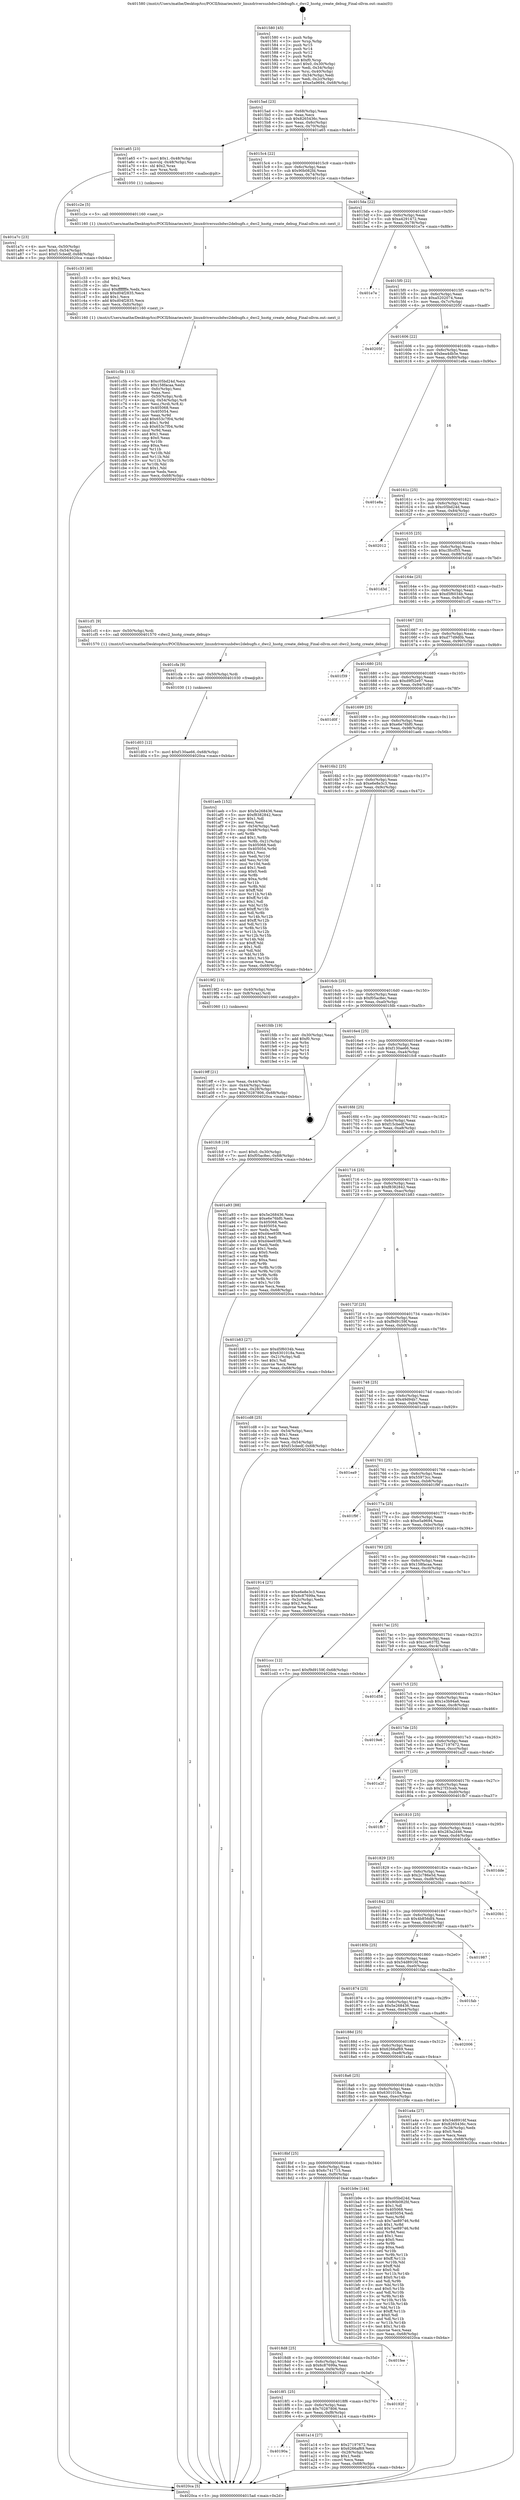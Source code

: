 digraph "0x401580" {
  label = "0x401580 (/mnt/c/Users/mathe/Desktop/tcc/POCII/binaries/extr_linuxdriversusbdwc2debugfs.c_dwc2_hsotg_create_debug_Final-ollvm.out::main(0))"
  labelloc = "t"
  node[shape=record]

  Entry [label="",width=0.3,height=0.3,shape=circle,fillcolor=black,style=filled]
  "0x4015ad" [label="{
     0x4015ad [23]\l
     | [instrs]\l
     &nbsp;&nbsp;0x4015ad \<+3\>: mov -0x68(%rbp),%eax\l
     &nbsp;&nbsp;0x4015b0 \<+2\>: mov %eax,%ecx\l
     &nbsp;&nbsp;0x4015b2 \<+6\>: sub $0x8265436c,%ecx\l
     &nbsp;&nbsp;0x4015b8 \<+3\>: mov %eax,-0x6c(%rbp)\l
     &nbsp;&nbsp;0x4015bb \<+3\>: mov %ecx,-0x70(%rbp)\l
     &nbsp;&nbsp;0x4015be \<+6\>: je 0000000000401a65 \<main+0x4e5\>\l
  }"]
  "0x401a65" [label="{
     0x401a65 [23]\l
     | [instrs]\l
     &nbsp;&nbsp;0x401a65 \<+7\>: movl $0x1,-0x48(%rbp)\l
     &nbsp;&nbsp;0x401a6c \<+4\>: movslq -0x48(%rbp),%rax\l
     &nbsp;&nbsp;0x401a70 \<+4\>: shl $0x2,%rax\l
     &nbsp;&nbsp;0x401a74 \<+3\>: mov %rax,%rdi\l
     &nbsp;&nbsp;0x401a77 \<+5\>: call 0000000000401050 \<malloc@plt\>\l
     | [calls]\l
     &nbsp;&nbsp;0x401050 \{1\} (unknown)\l
  }"]
  "0x4015c4" [label="{
     0x4015c4 [22]\l
     | [instrs]\l
     &nbsp;&nbsp;0x4015c4 \<+5\>: jmp 00000000004015c9 \<main+0x49\>\l
     &nbsp;&nbsp;0x4015c9 \<+3\>: mov -0x6c(%rbp),%eax\l
     &nbsp;&nbsp;0x4015cc \<+5\>: sub $0x90b082fd,%eax\l
     &nbsp;&nbsp;0x4015d1 \<+3\>: mov %eax,-0x74(%rbp)\l
     &nbsp;&nbsp;0x4015d4 \<+6\>: je 0000000000401c2e \<main+0x6ae\>\l
  }"]
  Exit [label="",width=0.3,height=0.3,shape=circle,fillcolor=black,style=filled,peripheries=2]
  "0x401c2e" [label="{
     0x401c2e [5]\l
     | [instrs]\l
     &nbsp;&nbsp;0x401c2e \<+5\>: call 0000000000401160 \<next_i\>\l
     | [calls]\l
     &nbsp;&nbsp;0x401160 \{1\} (/mnt/c/Users/mathe/Desktop/tcc/POCII/binaries/extr_linuxdriversusbdwc2debugfs.c_dwc2_hsotg_create_debug_Final-ollvm.out::next_i)\l
  }"]
  "0x4015da" [label="{
     0x4015da [22]\l
     | [instrs]\l
     &nbsp;&nbsp;0x4015da \<+5\>: jmp 00000000004015df \<main+0x5f\>\l
     &nbsp;&nbsp;0x4015df \<+3\>: mov -0x6c(%rbp),%eax\l
     &nbsp;&nbsp;0x4015e2 \<+5\>: sub $0xa4291472,%eax\l
     &nbsp;&nbsp;0x4015e7 \<+3\>: mov %eax,-0x78(%rbp)\l
     &nbsp;&nbsp;0x4015ea \<+6\>: je 0000000000401e7e \<main+0x8fe\>\l
  }"]
  "0x401d03" [label="{
     0x401d03 [12]\l
     | [instrs]\l
     &nbsp;&nbsp;0x401d03 \<+7\>: movl $0xf130ae66,-0x68(%rbp)\l
     &nbsp;&nbsp;0x401d0a \<+5\>: jmp 00000000004020ca \<main+0xb4a\>\l
  }"]
  "0x401e7e" [label="{
     0x401e7e\l
  }", style=dashed]
  "0x4015f0" [label="{
     0x4015f0 [22]\l
     | [instrs]\l
     &nbsp;&nbsp;0x4015f0 \<+5\>: jmp 00000000004015f5 \<main+0x75\>\l
     &nbsp;&nbsp;0x4015f5 \<+3\>: mov -0x6c(%rbp),%eax\l
     &nbsp;&nbsp;0x4015f8 \<+5\>: sub $0xa5202074,%eax\l
     &nbsp;&nbsp;0x4015fd \<+3\>: mov %eax,-0x7c(%rbp)\l
     &nbsp;&nbsp;0x401600 \<+6\>: je 000000000040205f \<main+0xadf\>\l
  }"]
  "0x401cfa" [label="{
     0x401cfa [9]\l
     | [instrs]\l
     &nbsp;&nbsp;0x401cfa \<+4\>: mov -0x50(%rbp),%rdi\l
     &nbsp;&nbsp;0x401cfe \<+5\>: call 0000000000401030 \<free@plt\>\l
     | [calls]\l
     &nbsp;&nbsp;0x401030 \{1\} (unknown)\l
  }"]
  "0x40205f" [label="{
     0x40205f\l
  }", style=dashed]
  "0x401606" [label="{
     0x401606 [22]\l
     | [instrs]\l
     &nbsp;&nbsp;0x401606 \<+5\>: jmp 000000000040160b \<main+0x8b\>\l
     &nbsp;&nbsp;0x40160b \<+3\>: mov -0x6c(%rbp),%eax\l
     &nbsp;&nbsp;0x40160e \<+5\>: sub $0xbea4db5e,%eax\l
     &nbsp;&nbsp;0x401613 \<+3\>: mov %eax,-0x80(%rbp)\l
     &nbsp;&nbsp;0x401616 \<+6\>: je 0000000000401e8a \<main+0x90a\>\l
  }"]
  "0x401c5b" [label="{
     0x401c5b [113]\l
     | [instrs]\l
     &nbsp;&nbsp;0x401c5b \<+5\>: mov $0xc05bd24d,%ecx\l
     &nbsp;&nbsp;0x401c60 \<+5\>: mov $0x158facaa,%edx\l
     &nbsp;&nbsp;0x401c65 \<+6\>: mov -0xfc(%rbp),%esi\l
     &nbsp;&nbsp;0x401c6b \<+3\>: imul %eax,%esi\l
     &nbsp;&nbsp;0x401c6e \<+4\>: mov -0x50(%rbp),%rdi\l
     &nbsp;&nbsp;0x401c72 \<+4\>: movslq -0x54(%rbp),%r8\l
     &nbsp;&nbsp;0x401c76 \<+4\>: mov %esi,(%rdi,%r8,4)\l
     &nbsp;&nbsp;0x401c7a \<+7\>: mov 0x405068,%eax\l
     &nbsp;&nbsp;0x401c81 \<+7\>: mov 0x405054,%esi\l
     &nbsp;&nbsp;0x401c88 \<+3\>: mov %eax,%r9d\l
     &nbsp;&nbsp;0x401c8b \<+7\>: add $0x653c7f04,%r9d\l
     &nbsp;&nbsp;0x401c92 \<+4\>: sub $0x1,%r9d\l
     &nbsp;&nbsp;0x401c96 \<+7\>: sub $0x653c7f04,%r9d\l
     &nbsp;&nbsp;0x401c9d \<+4\>: imul %r9d,%eax\l
     &nbsp;&nbsp;0x401ca1 \<+3\>: and $0x1,%eax\l
     &nbsp;&nbsp;0x401ca4 \<+3\>: cmp $0x0,%eax\l
     &nbsp;&nbsp;0x401ca7 \<+4\>: sete %r10b\l
     &nbsp;&nbsp;0x401cab \<+3\>: cmp $0xa,%esi\l
     &nbsp;&nbsp;0x401cae \<+4\>: setl %r11b\l
     &nbsp;&nbsp;0x401cb2 \<+3\>: mov %r10b,%bl\l
     &nbsp;&nbsp;0x401cb5 \<+3\>: and %r11b,%bl\l
     &nbsp;&nbsp;0x401cb8 \<+3\>: xor %r11b,%r10b\l
     &nbsp;&nbsp;0x401cbb \<+3\>: or %r10b,%bl\l
     &nbsp;&nbsp;0x401cbe \<+3\>: test $0x1,%bl\l
     &nbsp;&nbsp;0x401cc1 \<+3\>: cmovne %edx,%ecx\l
     &nbsp;&nbsp;0x401cc4 \<+3\>: mov %ecx,-0x68(%rbp)\l
     &nbsp;&nbsp;0x401cc7 \<+5\>: jmp 00000000004020ca \<main+0xb4a\>\l
  }"]
  "0x401e8a" [label="{
     0x401e8a\l
  }", style=dashed]
  "0x40161c" [label="{
     0x40161c [25]\l
     | [instrs]\l
     &nbsp;&nbsp;0x40161c \<+5\>: jmp 0000000000401621 \<main+0xa1\>\l
     &nbsp;&nbsp;0x401621 \<+3\>: mov -0x6c(%rbp),%eax\l
     &nbsp;&nbsp;0x401624 \<+5\>: sub $0xc05bd24d,%eax\l
     &nbsp;&nbsp;0x401629 \<+6\>: mov %eax,-0x84(%rbp)\l
     &nbsp;&nbsp;0x40162f \<+6\>: je 0000000000402012 \<main+0xa92\>\l
  }"]
  "0x401c33" [label="{
     0x401c33 [40]\l
     | [instrs]\l
     &nbsp;&nbsp;0x401c33 \<+5\>: mov $0x2,%ecx\l
     &nbsp;&nbsp;0x401c38 \<+1\>: cltd\l
     &nbsp;&nbsp;0x401c39 \<+2\>: idiv %ecx\l
     &nbsp;&nbsp;0x401c3b \<+6\>: imul $0xfffffffe,%edx,%ecx\l
     &nbsp;&nbsp;0x401c41 \<+6\>: sub $0xd04f2835,%ecx\l
     &nbsp;&nbsp;0x401c47 \<+3\>: add $0x1,%ecx\l
     &nbsp;&nbsp;0x401c4a \<+6\>: add $0xd04f2835,%ecx\l
     &nbsp;&nbsp;0x401c50 \<+6\>: mov %ecx,-0xfc(%rbp)\l
     &nbsp;&nbsp;0x401c56 \<+5\>: call 0000000000401160 \<next_i\>\l
     | [calls]\l
     &nbsp;&nbsp;0x401160 \{1\} (/mnt/c/Users/mathe/Desktop/tcc/POCII/binaries/extr_linuxdriversusbdwc2debugfs.c_dwc2_hsotg_create_debug_Final-ollvm.out::next_i)\l
  }"]
  "0x402012" [label="{
     0x402012\l
  }", style=dashed]
  "0x401635" [label="{
     0x401635 [25]\l
     | [instrs]\l
     &nbsp;&nbsp;0x401635 \<+5\>: jmp 000000000040163a \<main+0xba\>\l
     &nbsp;&nbsp;0x40163a \<+3\>: mov -0x6c(%rbp),%eax\l
     &nbsp;&nbsp;0x40163d \<+5\>: sub $0xc3fccf55,%eax\l
     &nbsp;&nbsp;0x401642 \<+6\>: mov %eax,-0x88(%rbp)\l
     &nbsp;&nbsp;0x401648 \<+6\>: je 0000000000401d3d \<main+0x7bd\>\l
  }"]
  "0x401a7c" [label="{
     0x401a7c [23]\l
     | [instrs]\l
     &nbsp;&nbsp;0x401a7c \<+4\>: mov %rax,-0x50(%rbp)\l
     &nbsp;&nbsp;0x401a80 \<+7\>: movl $0x0,-0x54(%rbp)\l
     &nbsp;&nbsp;0x401a87 \<+7\>: movl $0xf15cbedf,-0x68(%rbp)\l
     &nbsp;&nbsp;0x401a8e \<+5\>: jmp 00000000004020ca \<main+0xb4a\>\l
  }"]
  "0x401d3d" [label="{
     0x401d3d\l
  }", style=dashed]
  "0x40164e" [label="{
     0x40164e [25]\l
     | [instrs]\l
     &nbsp;&nbsp;0x40164e \<+5\>: jmp 0000000000401653 \<main+0xd3\>\l
     &nbsp;&nbsp;0x401653 \<+3\>: mov -0x6c(%rbp),%eax\l
     &nbsp;&nbsp;0x401656 \<+5\>: sub $0xd5f6034b,%eax\l
     &nbsp;&nbsp;0x40165b \<+6\>: mov %eax,-0x8c(%rbp)\l
     &nbsp;&nbsp;0x401661 \<+6\>: je 0000000000401cf1 \<main+0x771\>\l
  }"]
  "0x40190a" [label="{
     0x40190a\l
  }", style=dashed]
  "0x401cf1" [label="{
     0x401cf1 [9]\l
     | [instrs]\l
     &nbsp;&nbsp;0x401cf1 \<+4\>: mov -0x50(%rbp),%rdi\l
     &nbsp;&nbsp;0x401cf5 \<+5\>: call 0000000000401570 \<dwc2_hsotg_create_debug\>\l
     | [calls]\l
     &nbsp;&nbsp;0x401570 \{1\} (/mnt/c/Users/mathe/Desktop/tcc/POCII/binaries/extr_linuxdriversusbdwc2debugfs.c_dwc2_hsotg_create_debug_Final-ollvm.out::dwc2_hsotg_create_debug)\l
  }"]
  "0x401667" [label="{
     0x401667 [25]\l
     | [instrs]\l
     &nbsp;&nbsp;0x401667 \<+5\>: jmp 000000000040166c \<main+0xec\>\l
     &nbsp;&nbsp;0x40166c \<+3\>: mov -0x6c(%rbp),%eax\l
     &nbsp;&nbsp;0x40166f \<+5\>: sub $0xd77d9d0b,%eax\l
     &nbsp;&nbsp;0x401674 \<+6\>: mov %eax,-0x90(%rbp)\l
     &nbsp;&nbsp;0x40167a \<+6\>: je 0000000000401f39 \<main+0x9b9\>\l
  }"]
  "0x401a14" [label="{
     0x401a14 [27]\l
     | [instrs]\l
     &nbsp;&nbsp;0x401a14 \<+5\>: mov $0x27197672,%eax\l
     &nbsp;&nbsp;0x401a19 \<+5\>: mov $0x6266af69,%ecx\l
     &nbsp;&nbsp;0x401a1e \<+3\>: mov -0x28(%rbp),%edx\l
     &nbsp;&nbsp;0x401a21 \<+3\>: cmp $0x1,%edx\l
     &nbsp;&nbsp;0x401a24 \<+3\>: cmovl %ecx,%eax\l
     &nbsp;&nbsp;0x401a27 \<+3\>: mov %eax,-0x68(%rbp)\l
     &nbsp;&nbsp;0x401a2a \<+5\>: jmp 00000000004020ca \<main+0xb4a\>\l
  }"]
  "0x401f39" [label="{
     0x401f39\l
  }", style=dashed]
  "0x401680" [label="{
     0x401680 [25]\l
     | [instrs]\l
     &nbsp;&nbsp;0x401680 \<+5\>: jmp 0000000000401685 \<main+0x105\>\l
     &nbsp;&nbsp;0x401685 \<+3\>: mov -0x6c(%rbp),%eax\l
     &nbsp;&nbsp;0x401688 \<+5\>: sub $0xd9f52e97,%eax\l
     &nbsp;&nbsp;0x40168d \<+6\>: mov %eax,-0x94(%rbp)\l
     &nbsp;&nbsp;0x401693 \<+6\>: je 0000000000401d0f \<main+0x78f\>\l
  }"]
  "0x4018f1" [label="{
     0x4018f1 [25]\l
     | [instrs]\l
     &nbsp;&nbsp;0x4018f1 \<+5\>: jmp 00000000004018f6 \<main+0x376\>\l
     &nbsp;&nbsp;0x4018f6 \<+3\>: mov -0x6c(%rbp),%eax\l
     &nbsp;&nbsp;0x4018f9 \<+5\>: sub $0x70287806,%eax\l
     &nbsp;&nbsp;0x4018fe \<+6\>: mov %eax,-0xf8(%rbp)\l
     &nbsp;&nbsp;0x401904 \<+6\>: je 0000000000401a14 \<main+0x494\>\l
  }"]
  "0x401d0f" [label="{
     0x401d0f\l
  }", style=dashed]
  "0x401699" [label="{
     0x401699 [25]\l
     | [instrs]\l
     &nbsp;&nbsp;0x401699 \<+5\>: jmp 000000000040169e \<main+0x11e\>\l
     &nbsp;&nbsp;0x40169e \<+3\>: mov -0x6c(%rbp),%eax\l
     &nbsp;&nbsp;0x4016a1 \<+5\>: sub $0xe6e76bf0,%eax\l
     &nbsp;&nbsp;0x4016a6 \<+6\>: mov %eax,-0x98(%rbp)\l
     &nbsp;&nbsp;0x4016ac \<+6\>: je 0000000000401aeb \<main+0x56b\>\l
  }"]
  "0x40192f" [label="{
     0x40192f\l
  }", style=dashed]
  "0x401aeb" [label="{
     0x401aeb [152]\l
     | [instrs]\l
     &nbsp;&nbsp;0x401aeb \<+5\>: mov $0x5e268436,%eax\l
     &nbsp;&nbsp;0x401af0 \<+5\>: mov $0xf8382842,%ecx\l
     &nbsp;&nbsp;0x401af5 \<+2\>: mov $0x1,%dl\l
     &nbsp;&nbsp;0x401af7 \<+2\>: xor %esi,%esi\l
     &nbsp;&nbsp;0x401af9 \<+3\>: mov -0x54(%rbp),%edi\l
     &nbsp;&nbsp;0x401afc \<+3\>: cmp -0x48(%rbp),%edi\l
     &nbsp;&nbsp;0x401aff \<+4\>: setl %r8b\l
     &nbsp;&nbsp;0x401b03 \<+4\>: and $0x1,%r8b\l
     &nbsp;&nbsp;0x401b07 \<+4\>: mov %r8b,-0x21(%rbp)\l
     &nbsp;&nbsp;0x401b0b \<+7\>: mov 0x405068,%edi\l
     &nbsp;&nbsp;0x401b12 \<+8\>: mov 0x405054,%r9d\l
     &nbsp;&nbsp;0x401b1a \<+3\>: sub $0x1,%esi\l
     &nbsp;&nbsp;0x401b1d \<+3\>: mov %edi,%r10d\l
     &nbsp;&nbsp;0x401b20 \<+3\>: add %esi,%r10d\l
     &nbsp;&nbsp;0x401b23 \<+4\>: imul %r10d,%edi\l
     &nbsp;&nbsp;0x401b27 \<+3\>: and $0x1,%edi\l
     &nbsp;&nbsp;0x401b2a \<+3\>: cmp $0x0,%edi\l
     &nbsp;&nbsp;0x401b2d \<+4\>: sete %r8b\l
     &nbsp;&nbsp;0x401b31 \<+4\>: cmp $0xa,%r9d\l
     &nbsp;&nbsp;0x401b35 \<+4\>: setl %r11b\l
     &nbsp;&nbsp;0x401b39 \<+3\>: mov %r8b,%bl\l
     &nbsp;&nbsp;0x401b3c \<+3\>: xor $0xff,%bl\l
     &nbsp;&nbsp;0x401b3f \<+3\>: mov %r11b,%r14b\l
     &nbsp;&nbsp;0x401b42 \<+4\>: xor $0xff,%r14b\l
     &nbsp;&nbsp;0x401b46 \<+3\>: xor $0x1,%dl\l
     &nbsp;&nbsp;0x401b49 \<+3\>: mov %bl,%r15b\l
     &nbsp;&nbsp;0x401b4c \<+4\>: and $0xff,%r15b\l
     &nbsp;&nbsp;0x401b50 \<+3\>: and %dl,%r8b\l
     &nbsp;&nbsp;0x401b53 \<+3\>: mov %r14b,%r12b\l
     &nbsp;&nbsp;0x401b56 \<+4\>: and $0xff,%r12b\l
     &nbsp;&nbsp;0x401b5a \<+3\>: and %dl,%r11b\l
     &nbsp;&nbsp;0x401b5d \<+3\>: or %r8b,%r15b\l
     &nbsp;&nbsp;0x401b60 \<+3\>: or %r11b,%r12b\l
     &nbsp;&nbsp;0x401b63 \<+3\>: xor %r12b,%r15b\l
     &nbsp;&nbsp;0x401b66 \<+3\>: or %r14b,%bl\l
     &nbsp;&nbsp;0x401b69 \<+3\>: xor $0xff,%bl\l
     &nbsp;&nbsp;0x401b6c \<+3\>: or $0x1,%dl\l
     &nbsp;&nbsp;0x401b6f \<+2\>: and %dl,%bl\l
     &nbsp;&nbsp;0x401b71 \<+3\>: or %bl,%r15b\l
     &nbsp;&nbsp;0x401b74 \<+4\>: test $0x1,%r15b\l
     &nbsp;&nbsp;0x401b78 \<+3\>: cmovne %ecx,%eax\l
     &nbsp;&nbsp;0x401b7b \<+3\>: mov %eax,-0x68(%rbp)\l
     &nbsp;&nbsp;0x401b7e \<+5\>: jmp 00000000004020ca \<main+0xb4a\>\l
  }"]
  "0x4016b2" [label="{
     0x4016b2 [25]\l
     | [instrs]\l
     &nbsp;&nbsp;0x4016b2 \<+5\>: jmp 00000000004016b7 \<main+0x137\>\l
     &nbsp;&nbsp;0x4016b7 \<+3\>: mov -0x6c(%rbp),%eax\l
     &nbsp;&nbsp;0x4016ba \<+5\>: sub $0xe6e8e3c3,%eax\l
     &nbsp;&nbsp;0x4016bf \<+6\>: mov %eax,-0x9c(%rbp)\l
     &nbsp;&nbsp;0x4016c5 \<+6\>: je 00000000004019f2 \<main+0x472\>\l
  }"]
  "0x4018d8" [label="{
     0x4018d8 [25]\l
     | [instrs]\l
     &nbsp;&nbsp;0x4018d8 \<+5\>: jmp 00000000004018dd \<main+0x35d\>\l
     &nbsp;&nbsp;0x4018dd \<+3\>: mov -0x6c(%rbp),%eax\l
     &nbsp;&nbsp;0x4018e0 \<+5\>: sub $0x6c87699a,%eax\l
     &nbsp;&nbsp;0x4018e5 \<+6\>: mov %eax,-0xf4(%rbp)\l
     &nbsp;&nbsp;0x4018eb \<+6\>: je 000000000040192f \<main+0x3af\>\l
  }"]
  "0x4019f2" [label="{
     0x4019f2 [13]\l
     | [instrs]\l
     &nbsp;&nbsp;0x4019f2 \<+4\>: mov -0x40(%rbp),%rax\l
     &nbsp;&nbsp;0x4019f6 \<+4\>: mov 0x8(%rax),%rdi\l
     &nbsp;&nbsp;0x4019fa \<+5\>: call 0000000000401060 \<atoi@plt\>\l
     | [calls]\l
     &nbsp;&nbsp;0x401060 \{1\} (unknown)\l
  }"]
  "0x4016cb" [label="{
     0x4016cb [25]\l
     | [instrs]\l
     &nbsp;&nbsp;0x4016cb \<+5\>: jmp 00000000004016d0 \<main+0x150\>\l
     &nbsp;&nbsp;0x4016d0 \<+3\>: mov -0x6c(%rbp),%eax\l
     &nbsp;&nbsp;0x4016d3 \<+5\>: sub $0xf05ac8ec,%eax\l
     &nbsp;&nbsp;0x4016d8 \<+6\>: mov %eax,-0xa0(%rbp)\l
     &nbsp;&nbsp;0x4016de \<+6\>: je 0000000000401fdb \<main+0xa5b\>\l
  }"]
  "0x401fee" [label="{
     0x401fee\l
  }", style=dashed]
  "0x401fdb" [label="{
     0x401fdb [19]\l
     | [instrs]\l
     &nbsp;&nbsp;0x401fdb \<+3\>: mov -0x30(%rbp),%eax\l
     &nbsp;&nbsp;0x401fde \<+7\>: add $0xf0,%rsp\l
     &nbsp;&nbsp;0x401fe5 \<+1\>: pop %rbx\l
     &nbsp;&nbsp;0x401fe6 \<+2\>: pop %r12\l
     &nbsp;&nbsp;0x401fe8 \<+2\>: pop %r14\l
     &nbsp;&nbsp;0x401fea \<+2\>: pop %r15\l
     &nbsp;&nbsp;0x401fec \<+1\>: pop %rbp\l
     &nbsp;&nbsp;0x401fed \<+1\>: ret\l
  }"]
  "0x4016e4" [label="{
     0x4016e4 [25]\l
     | [instrs]\l
     &nbsp;&nbsp;0x4016e4 \<+5\>: jmp 00000000004016e9 \<main+0x169\>\l
     &nbsp;&nbsp;0x4016e9 \<+3\>: mov -0x6c(%rbp),%eax\l
     &nbsp;&nbsp;0x4016ec \<+5\>: sub $0xf130ae66,%eax\l
     &nbsp;&nbsp;0x4016f1 \<+6\>: mov %eax,-0xa4(%rbp)\l
     &nbsp;&nbsp;0x4016f7 \<+6\>: je 0000000000401fc8 \<main+0xa48\>\l
  }"]
  "0x4018bf" [label="{
     0x4018bf [25]\l
     | [instrs]\l
     &nbsp;&nbsp;0x4018bf \<+5\>: jmp 00000000004018c4 \<main+0x344\>\l
     &nbsp;&nbsp;0x4018c4 \<+3\>: mov -0x6c(%rbp),%eax\l
     &nbsp;&nbsp;0x4018c7 \<+5\>: sub $0x6c741715,%eax\l
     &nbsp;&nbsp;0x4018cc \<+6\>: mov %eax,-0xf0(%rbp)\l
     &nbsp;&nbsp;0x4018d2 \<+6\>: je 0000000000401fee \<main+0xa6e\>\l
  }"]
  "0x401fc8" [label="{
     0x401fc8 [19]\l
     | [instrs]\l
     &nbsp;&nbsp;0x401fc8 \<+7\>: movl $0x0,-0x30(%rbp)\l
     &nbsp;&nbsp;0x401fcf \<+7\>: movl $0xf05ac8ec,-0x68(%rbp)\l
     &nbsp;&nbsp;0x401fd6 \<+5\>: jmp 00000000004020ca \<main+0xb4a\>\l
  }"]
  "0x4016fd" [label="{
     0x4016fd [25]\l
     | [instrs]\l
     &nbsp;&nbsp;0x4016fd \<+5\>: jmp 0000000000401702 \<main+0x182\>\l
     &nbsp;&nbsp;0x401702 \<+3\>: mov -0x6c(%rbp),%eax\l
     &nbsp;&nbsp;0x401705 \<+5\>: sub $0xf15cbedf,%eax\l
     &nbsp;&nbsp;0x40170a \<+6\>: mov %eax,-0xa8(%rbp)\l
     &nbsp;&nbsp;0x401710 \<+6\>: je 0000000000401a93 \<main+0x513\>\l
  }"]
  "0x401b9e" [label="{
     0x401b9e [144]\l
     | [instrs]\l
     &nbsp;&nbsp;0x401b9e \<+5\>: mov $0xc05bd24d,%eax\l
     &nbsp;&nbsp;0x401ba3 \<+5\>: mov $0x90b082fd,%ecx\l
     &nbsp;&nbsp;0x401ba8 \<+2\>: mov $0x1,%dl\l
     &nbsp;&nbsp;0x401baa \<+7\>: mov 0x405068,%esi\l
     &nbsp;&nbsp;0x401bb1 \<+7\>: mov 0x405054,%edi\l
     &nbsp;&nbsp;0x401bb8 \<+3\>: mov %esi,%r8d\l
     &nbsp;&nbsp;0x401bbb \<+7\>: sub $0x7ae89746,%r8d\l
     &nbsp;&nbsp;0x401bc2 \<+4\>: sub $0x1,%r8d\l
     &nbsp;&nbsp;0x401bc6 \<+7\>: add $0x7ae89746,%r8d\l
     &nbsp;&nbsp;0x401bcd \<+4\>: imul %r8d,%esi\l
     &nbsp;&nbsp;0x401bd1 \<+3\>: and $0x1,%esi\l
     &nbsp;&nbsp;0x401bd4 \<+3\>: cmp $0x0,%esi\l
     &nbsp;&nbsp;0x401bd7 \<+4\>: sete %r9b\l
     &nbsp;&nbsp;0x401bdb \<+3\>: cmp $0xa,%edi\l
     &nbsp;&nbsp;0x401bde \<+4\>: setl %r10b\l
     &nbsp;&nbsp;0x401be2 \<+3\>: mov %r9b,%r11b\l
     &nbsp;&nbsp;0x401be5 \<+4\>: xor $0xff,%r11b\l
     &nbsp;&nbsp;0x401be9 \<+3\>: mov %r10b,%bl\l
     &nbsp;&nbsp;0x401bec \<+3\>: xor $0xff,%bl\l
     &nbsp;&nbsp;0x401bef \<+3\>: xor $0x0,%dl\l
     &nbsp;&nbsp;0x401bf2 \<+3\>: mov %r11b,%r14b\l
     &nbsp;&nbsp;0x401bf5 \<+4\>: and $0x0,%r14b\l
     &nbsp;&nbsp;0x401bf9 \<+3\>: and %dl,%r9b\l
     &nbsp;&nbsp;0x401bfc \<+3\>: mov %bl,%r15b\l
     &nbsp;&nbsp;0x401bff \<+4\>: and $0x0,%r15b\l
     &nbsp;&nbsp;0x401c03 \<+3\>: and %dl,%r10b\l
     &nbsp;&nbsp;0x401c06 \<+3\>: or %r9b,%r14b\l
     &nbsp;&nbsp;0x401c09 \<+3\>: or %r10b,%r15b\l
     &nbsp;&nbsp;0x401c0c \<+3\>: xor %r15b,%r14b\l
     &nbsp;&nbsp;0x401c0f \<+3\>: or %bl,%r11b\l
     &nbsp;&nbsp;0x401c12 \<+4\>: xor $0xff,%r11b\l
     &nbsp;&nbsp;0x401c16 \<+3\>: or $0x0,%dl\l
     &nbsp;&nbsp;0x401c19 \<+3\>: and %dl,%r11b\l
     &nbsp;&nbsp;0x401c1c \<+3\>: or %r11b,%r14b\l
     &nbsp;&nbsp;0x401c1f \<+4\>: test $0x1,%r14b\l
     &nbsp;&nbsp;0x401c23 \<+3\>: cmovne %ecx,%eax\l
     &nbsp;&nbsp;0x401c26 \<+3\>: mov %eax,-0x68(%rbp)\l
     &nbsp;&nbsp;0x401c29 \<+5\>: jmp 00000000004020ca \<main+0xb4a\>\l
  }"]
  "0x401a93" [label="{
     0x401a93 [88]\l
     | [instrs]\l
     &nbsp;&nbsp;0x401a93 \<+5\>: mov $0x5e268436,%eax\l
     &nbsp;&nbsp;0x401a98 \<+5\>: mov $0xe6e76bf0,%ecx\l
     &nbsp;&nbsp;0x401a9d \<+7\>: mov 0x405068,%edx\l
     &nbsp;&nbsp;0x401aa4 \<+7\>: mov 0x405054,%esi\l
     &nbsp;&nbsp;0x401aab \<+2\>: mov %edx,%edi\l
     &nbsp;&nbsp;0x401aad \<+6\>: add $0xd4ee93f8,%edi\l
     &nbsp;&nbsp;0x401ab3 \<+3\>: sub $0x1,%edi\l
     &nbsp;&nbsp;0x401ab6 \<+6\>: sub $0xd4ee93f8,%edi\l
     &nbsp;&nbsp;0x401abc \<+3\>: imul %edi,%edx\l
     &nbsp;&nbsp;0x401abf \<+3\>: and $0x1,%edx\l
     &nbsp;&nbsp;0x401ac2 \<+3\>: cmp $0x0,%edx\l
     &nbsp;&nbsp;0x401ac5 \<+4\>: sete %r8b\l
     &nbsp;&nbsp;0x401ac9 \<+3\>: cmp $0xa,%esi\l
     &nbsp;&nbsp;0x401acc \<+4\>: setl %r9b\l
     &nbsp;&nbsp;0x401ad0 \<+3\>: mov %r8b,%r10b\l
     &nbsp;&nbsp;0x401ad3 \<+3\>: and %r9b,%r10b\l
     &nbsp;&nbsp;0x401ad6 \<+3\>: xor %r9b,%r8b\l
     &nbsp;&nbsp;0x401ad9 \<+3\>: or %r8b,%r10b\l
     &nbsp;&nbsp;0x401adc \<+4\>: test $0x1,%r10b\l
     &nbsp;&nbsp;0x401ae0 \<+3\>: cmovne %ecx,%eax\l
     &nbsp;&nbsp;0x401ae3 \<+3\>: mov %eax,-0x68(%rbp)\l
     &nbsp;&nbsp;0x401ae6 \<+5\>: jmp 00000000004020ca \<main+0xb4a\>\l
  }"]
  "0x401716" [label="{
     0x401716 [25]\l
     | [instrs]\l
     &nbsp;&nbsp;0x401716 \<+5\>: jmp 000000000040171b \<main+0x19b\>\l
     &nbsp;&nbsp;0x40171b \<+3\>: mov -0x6c(%rbp),%eax\l
     &nbsp;&nbsp;0x40171e \<+5\>: sub $0xf8382842,%eax\l
     &nbsp;&nbsp;0x401723 \<+6\>: mov %eax,-0xac(%rbp)\l
     &nbsp;&nbsp;0x401729 \<+6\>: je 0000000000401b83 \<main+0x603\>\l
  }"]
  "0x4018a6" [label="{
     0x4018a6 [25]\l
     | [instrs]\l
     &nbsp;&nbsp;0x4018a6 \<+5\>: jmp 00000000004018ab \<main+0x32b\>\l
     &nbsp;&nbsp;0x4018ab \<+3\>: mov -0x6c(%rbp),%eax\l
     &nbsp;&nbsp;0x4018ae \<+5\>: sub $0x6301018a,%eax\l
     &nbsp;&nbsp;0x4018b3 \<+6\>: mov %eax,-0xec(%rbp)\l
     &nbsp;&nbsp;0x4018b9 \<+6\>: je 0000000000401b9e \<main+0x61e\>\l
  }"]
  "0x401b83" [label="{
     0x401b83 [27]\l
     | [instrs]\l
     &nbsp;&nbsp;0x401b83 \<+5\>: mov $0xd5f6034b,%eax\l
     &nbsp;&nbsp;0x401b88 \<+5\>: mov $0x6301018a,%ecx\l
     &nbsp;&nbsp;0x401b8d \<+3\>: mov -0x21(%rbp),%dl\l
     &nbsp;&nbsp;0x401b90 \<+3\>: test $0x1,%dl\l
     &nbsp;&nbsp;0x401b93 \<+3\>: cmovne %ecx,%eax\l
     &nbsp;&nbsp;0x401b96 \<+3\>: mov %eax,-0x68(%rbp)\l
     &nbsp;&nbsp;0x401b99 \<+5\>: jmp 00000000004020ca \<main+0xb4a\>\l
  }"]
  "0x40172f" [label="{
     0x40172f [25]\l
     | [instrs]\l
     &nbsp;&nbsp;0x40172f \<+5\>: jmp 0000000000401734 \<main+0x1b4\>\l
     &nbsp;&nbsp;0x401734 \<+3\>: mov -0x6c(%rbp),%eax\l
     &nbsp;&nbsp;0x401737 \<+5\>: sub $0xf9d9159f,%eax\l
     &nbsp;&nbsp;0x40173c \<+6\>: mov %eax,-0xb0(%rbp)\l
     &nbsp;&nbsp;0x401742 \<+6\>: je 0000000000401cd8 \<main+0x758\>\l
  }"]
  "0x401a4a" [label="{
     0x401a4a [27]\l
     | [instrs]\l
     &nbsp;&nbsp;0x401a4a \<+5\>: mov $0x54d8916f,%eax\l
     &nbsp;&nbsp;0x401a4f \<+5\>: mov $0x8265436c,%ecx\l
     &nbsp;&nbsp;0x401a54 \<+3\>: mov -0x28(%rbp),%edx\l
     &nbsp;&nbsp;0x401a57 \<+3\>: cmp $0x0,%edx\l
     &nbsp;&nbsp;0x401a5a \<+3\>: cmove %ecx,%eax\l
     &nbsp;&nbsp;0x401a5d \<+3\>: mov %eax,-0x68(%rbp)\l
     &nbsp;&nbsp;0x401a60 \<+5\>: jmp 00000000004020ca \<main+0xb4a\>\l
  }"]
  "0x401cd8" [label="{
     0x401cd8 [25]\l
     | [instrs]\l
     &nbsp;&nbsp;0x401cd8 \<+2\>: xor %eax,%eax\l
     &nbsp;&nbsp;0x401cda \<+3\>: mov -0x54(%rbp),%ecx\l
     &nbsp;&nbsp;0x401cdd \<+3\>: sub $0x1,%eax\l
     &nbsp;&nbsp;0x401ce0 \<+2\>: sub %eax,%ecx\l
     &nbsp;&nbsp;0x401ce2 \<+3\>: mov %ecx,-0x54(%rbp)\l
     &nbsp;&nbsp;0x401ce5 \<+7\>: movl $0xf15cbedf,-0x68(%rbp)\l
     &nbsp;&nbsp;0x401cec \<+5\>: jmp 00000000004020ca \<main+0xb4a\>\l
  }"]
  "0x401748" [label="{
     0x401748 [25]\l
     | [instrs]\l
     &nbsp;&nbsp;0x401748 \<+5\>: jmp 000000000040174d \<main+0x1cd\>\l
     &nbsp;&nbsp;0x40174d \<+3\>: mov -0x6c(%rbp),%eax\l
     &nbsp;&nbsp;0x401750 \<+5\>: sub $0x49d94b7,%eax\l
     &nbsp;&nbsp;0x401755 \<+6\>: mov %eax,-0xb4(%rbp)\l
     &nbsp;&nbsp;0x40175b \<+6\>: je 0000000000401ea9 \<main+0x929\>\l
  }"]
  "0x40188d" [label="{
     0x40188d [25]\l
     | [instrs]\l
     &nbsp;&nbsp;0x40188d \<+5\>: jmp 0000000000401892 \<main+0x312\>\l
     &nbsp;&nbsp;0x401892 \<+3\>: mov -0x6c(%rbp),%eax\l
     &nbsp;&nbsp;0x401895 \<+5\>: sub $0x6266af69,%eax\l
     &nbsp;&nbsp;0x40189a \<+6\>: mov %eax,-0xe8(%rbp)\l
     &nbsp;&nbsp;0x4018a0 \<+6\>: je 0000000000401a4a \<main+0x4ca\>\l
  }"]
  "0x401ea9" [label="{
     0x401ea9\l
  }", style=dashed]
  "0x401761" [label="{
     0x401761 [25]\l
     | [instrs]\l
     &nbsp;&nbsp;0x401761 \<+5\>: jmp 0000000000401766 \<main+0x1e6\>\l
     &nbsp;&nbsp;0x401766 \<+3\>: mov -0x6c(%rbp),%eax\l
     &nbsp;&nbsp;0x401769 \<+5\>: sub $0x55973cc,%eax\l
     &nbsp;&nbsp;0x40176e \<+6\>: mov %eax,-0xb8(%rbp)\l
     &nbsp;&nbsp;0x401774 \<+6\>: je 0000000000401f9f \<main+0xa1f\>\l
  }"]
  "0x402006" [label="{
     0x402006\l
  }", style=dashed]
  "0x401f9f" [label="{
     0x401f9f\l
  }", style=dashed]
  "0x40177a" [label="{
     0x40177a [25]\l
     | [instrs]\l
     &nbsp;&nbsp;0x40177a \<+5\>: jmp 000000000040177f \<main+0x1ff\>\l
     &nbsp;&nbsp;0x40177f \<+3\>: mov -0x6c(%rbp),%eax\l
     &nbsp;&nbsp;0x401782 \<+5\>: sub $0xe5a9694,%eax\l
     &nbsp;&nbsp;0x401787 \<+6\>: mov %eax,-0xbc(%rbp)\l
     &nbsp;&nbsp;0x40178d \<+6\>: je 0000000000401914 \<main+0x394\>\l
  }"]
  "0x401874" [label="{
     0x401874 [25]\l
     | [instrs]\l
     &nbsp;&nbsp;0x401874 \<+5\>: jmp 0000000000401879 \<main+0x2f9\>\l
     &nbsp;&nbsp;0x401879 \<+3\>: mov -0x6c(%rbp),%eax\l
     &nbsp;&nbsp;0x40187c \<+5\>: sub $0x5e268436,%eax\l
     &nbsp;&nbsp;0x401881 \<+6\>: mov %eax,-0xe4(%rbp)\l
     &nbsp;&nbsp;0x401887 \<+6\>: je 0000000000402006 \<main+0xa86\>\l
  }"]
  "0x401914" [label="{
     0x401914 [27]\l
     | [instrs]\l
     &nbsp;&nbsp;0x401914 \<+5\>: mov $0xe6e8e3c3,%eax\l
     &nbsp;&nbsp;0x401919 \<+5\>: mov $0x6c87699a,%ecx\l
     &nbsp;&nbsp;0x40191e \<+3\>: mov -0x2c(%rbp),%edx\l
     &nbsp;&nbsp;0x401921 \<+3\>: cmp $0x2,%edx\l
     &nbsp;&nbsp;0x401924 \<+3\>: cmovne %ecx,%eax\l
     &nbsp;&nbsp;0x401927 \<+3\>: mov %eax,-0x68(%rbp)\l
     &nbsp;&nbsp;0x40192a \<+5\>: jmp 00000000004020ca \<main+0xb4a\>\l
  }"]
  "0x401793" [label="{
     0x401793 [25]\l
     | [instrs]\l
     &nbsp;&nbsp;0x401793 \<+5\>: jmp 0000000000401798 \<main+0x218\>\l
     &nbsp;&nbsp;0x401798 \<+3\>: mov -0x6c(%rbp),%eax\l
     &nbsp;&nbsp;0x40179b \<+5\>: sub $0x158facaa,%eax\l
     &nbsp;&nbsp;0x4017a0 \<+6\>: mov %eax,-0xc0(%rbp)\l
     &nbsp;&nbsp;0x4017a6 \<+6\>: je 0000000000401ccc \<main+0x74c\>\l
  }"]
  "0x4020ca" [label="{
     0x4020ca [5]\l
     | [instrs]\l
     &nbsp;&nbsp;0x4020ca \<+5\>: jmp 00000000004015ad \<main+0x2d\>\l
  }"]
  "0x401580" [label="{
     0x401580 [45]\l
     | [instrs]\l
     &nbsp;&nbsp;0x401580 \<+1\>: push %rbp\l
     &nbsp;&nbsp;0x401581 \<+3\>: mov %rsp,%rbp\l
     &nbsp;&nbsp;0x401584 \<+2\>: push %r15\l
     &nbsp;&nbsp;0x401586 \<+2\>: push %r14\l
     &nbsp;&nbsp;0x401588 \<+2\>: push %r12\l
     &nbsp;&nbsp;0x40158a \<+1\>: push %rbx\l
     &nbsp;&nbsp;0x40158b \<+7\>: sub $0xf0,%rsp\l
     &nbsp;&nbsp;0x401592 \<+7\>: movl $0x0,-0x30(%rbp)\l
     &nbsp;&nbsp;0x401599 \<+3\>: mov %edi,-0x34(%rbp)\l
     &nbsp;&nbsp;0x40159c \<+4\>: mov %rsi,-0x40(%rbp)\l
     &nbsp;&nbsp;0x4015a0 \<+3\>: mov -0x34(%rbp),%edi\l
     &nbsp;&nbsp;0x4015a3 \<+3\>: mov %edi,-0x2c(%rbp)\l
     &nbsp;&nbsp;0x4015a6 \<+7\>: movl $0xe5a9694,-0x68(%rbp)\l
  }"]
  "0x4019ff" [label="{
     0x4019ff [21]\l
     | [instrs]\l
     &nbsp;&nbsp;0x4019ff \<+3\>: mov %eax,-0x44(%rbp)\l
     &nbsp;&nbsp;0x401a02 \<+3\>: mov -0x44(%rbp),%eax\l
     &nbsp;&nbsp;0x401a05 \<+3\>: mov %eax,-0x28(%rbp)\l
     &nbsp;&nbsp;0x401a08 \<+7\>: movl $0x70287806,-0x68(%rbp)\l
     &nbsp;&nbsp;0x401a0f \<+5\>: jmp 00000000004020ca \<main+0xb4a\>\l
  }"]
  "0x401fab" [label="{
     0x401fab\l
  }", style=dashed]
  "0x401ccc" [label="{
     0x401ccc [12]\l
     | [instrs]\l
     &nbsp;&nbsp;0x401ccc \<+7\>: movl $0xf9d9159f,-0x68(%rbp)\l
     &nbsp;&nbsp;0x401cd3 \<+5\>: jmp 00000000004020ca \<main+0xb4a\>\l
  }"]
  "0x4017ac" [label="{
     0x4017ac [25]\l
     | [instrs]\l
     &nbsp;&nbsp;0x4017ac \<+5\>: jmp 00000000004017b1 \<main+0x231\>\l
     &nbsp;&nbsp;0x4017b1 \<+3\>: mov -0x6c(%rbp),%eax\l
     &nbsp;&nbsp;0x4017b4 \<+5\>: sub $0x1ce637f2,%eax\l
     &nbsp;&nbsp;0x4017b9 \<+6\>: mov %eax,-0xc4(%rbp)\l
     &nbsp;&nbsp;0x4017bf \<+6\>: je 0000000000401d58 \<main+0x7d8\>\l
  }"]
  "0x40185b" [label="{
     0x40185b [25]\l
     | [instrs]\l
     &nbsp;&nbsp;0x40185b \<+5\>: jmp 0000000000401860 \<main+0x2e0\>\l
     &nbsp;&nbsp;0x401860 \<+3\>: mov -0x6c(%rbp),%eax\l
     &nbsp;&nbsp;0x401863 \<+5\>: sub $0x54d8916f,%eax\l
     &nbsp;&nbsp;0x401868 \<+6\>: mov %eax,-0xe0(%rbp)\l
     &nbsp;&nbsp;0x40186e \<+6\>: je 0000000000401fab \<main+0xa2b\>\l
  }"]
  "0x401d58" [label="{
     0x401d58\l
  }", style=dashed]
  "0x4017c5" [label="{
     0x4017c5 [25]\l
     | [instrs]\l
     &nbsp;&nbsp;0x4017c5 \<+5\>: jmp 00000000004017ca \<main+0x24a\>\l
     &nbsp;&nbsp;0x4017ca \<+3\>: mov -0x6c(%rbp),%eax\l
     &nbsp;&nbsp;0x4017cd \<+5\>: sub $0x1e3b94a6,%eax\l
     &nbsp;&nbsp;0x4017d2 \<+6\>: mov %eax,-0xc8(%rbp)\l
     &nbsp;&nbsp;0x4017d8 \<+6\>: je 00000000004019e6 \<main+0x466\>\l
  }"]
  "0x401987" [label="{
     0x401987\l
  }", style=dashed]
  "0x4019e6" [label="{
     0x4019e6\l
  }", style=dashed]
  "0x4017de" [label="{
     0x4017de [25]\l
     | [instrs]\l
     &nbsp;&nbsp;0x4017de \<+5\>: jmp 00000000004017e3 \<main+0x263\>\l
     &nbsp;&nbsp;0x4017e3 \<+3\>: mov -0x6c(%rbp),%eax\l
     &nbsp;&nbsp;0x4017e6 \<+5\>: sub $0x27197672,%eax\l
     &nbsp;&nbsp;0x4017eb \<+6\>: mov %eax,-0xcc(%rbp)\l
     &nbsp;&nbsp;0x4017f1 \<+6\>: je 0000000000401a2f \<main+0x4af\>\l
  }"]
  "0x401842" [label="{
     0x401842 [25]\l
     | [instrs]\l
     &nbsp;&nbsp;0x401842 \<+5\>: jmp 0000000000401847 \<main+0x2c7\>\l
     &nbsp;&nbsp;0x401847 \<+3\>: mov -0x6c(%rbp),%eax\l
     &nbsp;&nbsp;0x40184a \<+5\>: sub $0x4b856df4,%eax\l
     &nbsp;&nbsp;0x40184f \<+6\>: mov %eax,-0xdc(%rbp)\l
     &nbsp;&nbsp;0x401855 \<+6\>: je 0000000000401987 \<main+0x407\>\l
  }"]
  "0x401a2f" [label="{
     0x401a2f\l
  }", style=dashed]
  "0x4017f7" [label="{
     0x4017f7 [25]\l
     | [instrs]\l
     &nbsp;&nbsp;0x4017f7 \<+5\>: jmp 00000000004017fc \<main+0x27c\>\l
     &nbsp;&nbsp;0x4017fc \<+3\>: mov -0x6c(%rbp),%eax\l
     &nbsp;&nbsp;0x4017ff \<+5\>: sub $0x27f33ceb,%eax\l
     &nbsp;&nbsp;0x401804 \<+6\>: mov %eax,-0xd0(%rbp)\l
     &nbsp;&nbsp;0x40180a \<+6\>: je 0000000000401fb7 \<main+0xa37\>\l
  }"]
  "0x4020b1" [label="{
     0x4020b1\l
  }", style=dashed]
  "0x401fb7" [label="{
     0x401fb7\l
  }", style=dashed]
  "0x401810" [label="{
     0x401810 [25]\l
     | [instrs]\l
     &nbsp;&nbsp;0x401810 \<+5\>: jmp 0000000000401815 \<main+0x295\>\l
     &nbsp;&nbsp;0x401815 \<+3\>: mov -0x6c(%rbp),%eax\l
     &nbsp;&nbsp;0x401818 \<+5\>: sub $0x283a2d46,%eax\l
     &nbsp;&nbsp;0x40181d \<+6\>: mov %eax,-0xd4(%rbp)\l
     &nbsp;&nbsp;0x401823 \<+6\>: je 0000000000401dde \<main+0x85e\>\l
  }"]
  "0x401829" [label="{
     0x401829 [25]\l
     | [instrs]\l
     &nbsp;&nbsp;0x401829 \<+5\>: jmp 000000000040182e \<main+0x2ae\>\l
     &nbsp;&nbsp;0x40182e \<+3\>: mov -0x6c(%rbp),%eax\l
     &nbsp;&nbsp;0x401831 \<+5\>: sub $0x2c786e5d,%eax\l
     &nbsp;&nbsp;0x401836 \<+6\>: mov %eax,-0xd8(%rbp)\l
     &nbsp;&nbsp;0x40183c \<+6\>: je 00000000004020b1 \<main+0xb31\>\l
  }"]
  "0x401dde" [label="{
     0x401dde\l
  }", style=dashed]
  Entry -> "0x401580" [label=" 1"]
  "0x4015ad" -> "0x401a65" [label=" 1"]
  "0x4015ad" -> "0x4015c4" [label=" 17"]
  "0x401fdb" -> Exit [label=" 1"]
  "0x4015c4" -> "0x401c2e" [label=" 1"]
  "0x4015c4" -> "0x4015da" [label=" 16"]
  "0x401fc8" -> "0x4020ca" [label=" 1"]
  "0x4015da" -> "0x401e7e" [label=" 0"]
  "0x4015da" -> "0x4015f0" [label=" 16"]
  "0x401d03" -> "0x4020ca" [label=" 1"]
  "0x4015f0" -> "0x40205f" [label=" 0"]
  "0x4015f0" -> "0x401606" [label=" 16"]
  "0x401cfa" -> "0x401d03" [label=" 1"]
  "0x401606" -> "0x401e8a" [label=" 0"]
  "0x401606" -> "0x40161c" [label=" 16"]
  "0x401cf1" -> "0x401cfa" [label=" 1"]
  "0x40161c" -> "0x402012" [label=" 0"]
  "0x40161c" -> "0x401635" [label=" 16"]
  "0x401cd8" -> "0x4020ca" [label=" 1"]
  "0x401635" -> "0x401d3d" [label=" 0"]
  "0x401635" -> "0x40164e" [label=" 16"]
  "0x401ccc" -> "0x4020ca" [label=" 1"]
  "0x40164e" -> "0x401cf1" [label=" 1"]
  "0x40164e" -> "0x401667" [label=" 15"]
  "0x401c5b" -> "0x4020ca" [label=" 1"]
  "0x401667" -> "0x401f39" [label=" 0"]
  "0x401667" -> "0x401680" [label=" 15"]
  "0x401c33" -> "0x401c5b" [label=" 1"]
  "0x401680" -> "0x401d0f" [label=" 0"]
  "0x401680" -> "0x401699" [label=" 15"]
  "0x401b9e" -> "0x4020ca" [label=" 1"]
  "0x401699" -> "0x401aeb" [label=" 2"]
  "0x401699" -> "0x4016b2" [label=" 13"]
  "0x401b83" -> "0x4020ca" [label=" 2"]
  "0x4016b2" -> "0x4019f2" [label=" 1"]
  "0x4016b2" -> "0x4016cb" [label=" 12"]
  "0x401a93" -> "0x4020ca" [label=" 2"]
  "0x4016cb" -> "0x401fdb" [label=" 1"]
  "0x4016cb" -> "0x4016e4" [label=" 11"]
  "0x401a7c" -> "0x4020ca" [label=" 1"]
  "0x4016e4" -> "0x401fc8" [label=" 1"]
  "0x4016e4" -> "0x4016fd" [label=" 10"]
  "0x401a4a" -> "0x4020ca" [label=" 1"]
  "0x4016fd" -> "0x401a93" [label=" 2"]
  "0x4016fd" -> "0x401716" [label=" 8"]
  "0x401a14" -> "0x4020ca" [label=" 1"]
  "0x401716" -> "0x401b83" [label=" 2"]
  "0x401716" -> "0x40172f" [label=" 6"]
  "0x4018f1" -> "0x401a14" [label=" 1"]
  "0x40172f" -> "0x401cd8" [label=" 1"]
  "0x40172f" -> "0x401748" [label=" 5"]
  "0x401c2e" -> "0x401c33" [label=" 1"]
  "0x401748" -> "0x401ea9" [label=" 0"]
  "0x401748" -> "0x401761" [label=" 5"]
  "0x4018d8" -> "0x40192f" [label=" 0"]
  "0x401761" -> "0x401f9f" [label=" 0"]
  "0x401761" -> "0x40177a" [label=" 5"]
  "0x401aeb" -> "0x4020ca" [label=" 2"]
  "0x40177a" -> "0x401914" [label=" 1"]
  "0x40177a" -> "0x401793" [label=" 4"]
  "0x401914" -> "0x4020ca" [label=" 1"]
  "0x401580" -> "0x4015ad" [label=" 1"]
  "0x4020ca" -> "0x4015ad" [label=" 17"]
  "0x4019f2" -> "0x4019ff" [label=" 1"]
  "0x4019ff" -> "0x4020ca" [label=" 1"]
  "0x4018bf" -> "0x401fee" [label=" 0"]
  "0x401793" -> "0x401ccc" [label=" 1"]
  "0x401793" -> "0x4017ac" [label=" 3"]
  "0x401a65" -> "0x401a7c" [label=" 1"]
  "0x4017ac" -> "0x401d58" [label=" 0"]
  "0x4017ac" -> "0x4017c5" [label=" 3"]
  "0x4018a6" -> "0x401b9e" [label=" 1"]
  "0x4017c5" -> "0x4019e6" [label=" 0"]
  "0x4017c5" -> "0x4017de" [label=" 3"]
  "0x4018f1" -> "0x40190a" [label=" 0"]
  "0x4017de" -> "0x401a2f" [label=" 0"]
  "0x4017de" -> "0x4017f7" [label=" 3"]
  "0x40188d" -> "0x401a4a" [label=" 1"]
  "0x4017f7" -> "0x401fb7" [label=" 0"]
  "0x4017f7" -> "0x401810" [label=" 3"]
  "0x4018d8" -> "0x4018f1" [label=" 1"]
  "0x401810" -> "0x401dde" [label=" 0"]
  "0x401810" -> "0x401829" [label=" 3"]
  "0x401874" -> "0x40188d" [label=" 3"]
  "0x401829" -> "0x4020b1" [label=" 0"]
  "0x401829" -> "0x401842" [label=" 3"]
  "0x40188d" -> "0x4018a6" [label=" 2"]
  "0x401842" -> "0x401987" [label=" 0"]
  "0x401842" -> "0x40185b" [label=" 3"]
  "0x4018a6" -> "0x4018bf" [label=" 1"]
  "0x40185b" -> "0x401fab" [label=" 0"]
  "0x40185b" -> "0x401874" [label=" 3"]
  "0x4018bf" -> "0x4018d8" [label=" 1"]
  "0x401874" -> "0x402006" [label=" 0"]
}
